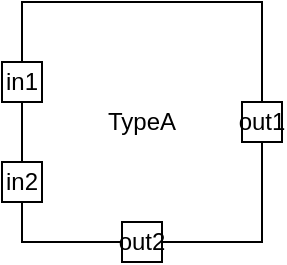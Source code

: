 <mxfile version="12.4.2" type="device" pages="1"><diagram id="OFt1jsnMEH2CLZf7yeQp" name="Page-1"><mxGraphModel dx="1106" dy="785" grid="1" gridSize="10" guides="1" tooltips="1" connect="1" arrows="1" fold="1" page="1" pageScale="1" pageWidth="1100" pageHeight="850" math="0" shadow="0"><root><mxCell id="0"/><mxCell id="1" parent="0"/><mxCell id="1nUAajs9kXZso2xYZD83-1" value="TypeA" style="rounded=0;whiteSpace=wrap;html=1;" vertex="1" parent="1"><mxGeometry x="320" y="160" width="120" height="120" as="geometry"/></mxCell><mxCell id="1nUAajs9kXZso2xYZD83-2" value="in1" style="whiteSpace=wrap;html=1;aspect=fixed;" vertex="1" parent="1"><mxGeometry x="310" y="190" width="20" height="20" as="geometry"/></mxCell><mxCell id="1nUAajs9kXZso2xYZD83-3" value="in2" style="whiteSpace=wrap;html=1;aspect=fixed;" vertex="1" parent="1"><mxGeometry x="310" y="240" width="20" height="20" as="geometry"/></mxCell><mxCell id="1nUAajs9kXZso2xYZD83-4" value="out1" style="whiteSpace=wrap;html=1;aspect=fixed;" vertex="1" parent="1"><mxGeometry x="430" y="210" width="20" height="20" as="geometry"/></mxCell><mxCell id="1nUAajs9kXZso2xYZD83-5" value="out2" style="whiteSpace=wrap;html=1;aspect=fixed;" vertex="1" parent="1"><mxGeometry x="370" y="270" width="20" height="20" as="geometry"/></mxCell></root></mxGraphModel></diagram></mxfile>